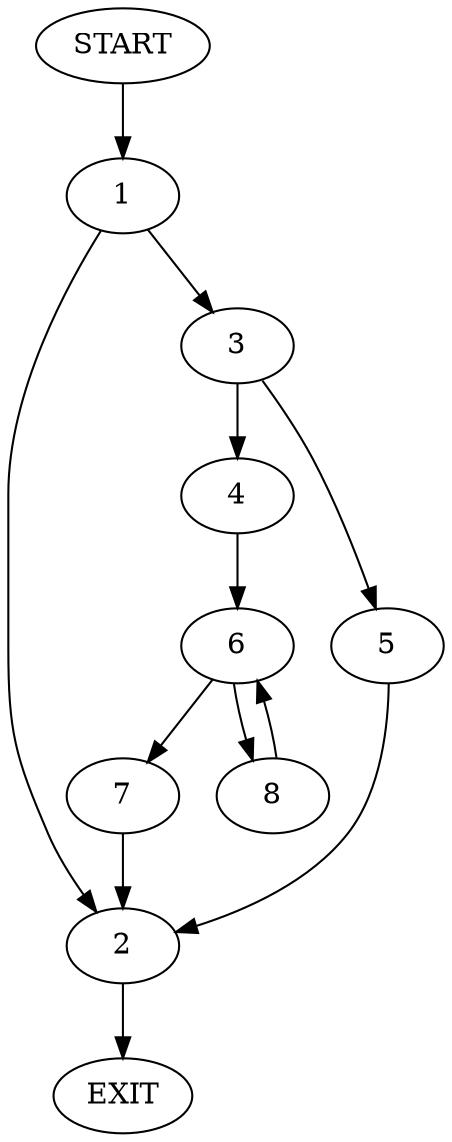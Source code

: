 digraph {
0 [label="START"]
9 [label="EXIT"]
0 -> 1
1 -> 2
1 -> 3
3 -> 4
3 -> 5
2 -> 9
5 -> 2
4 -> 6
6 -> 7
6 -> 8
7 -> 2
8 -> 6
}
